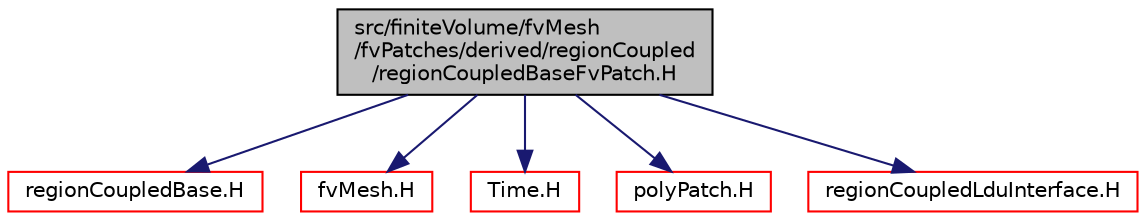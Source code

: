 digraph "src/finiteVolume/fvMesh/fvPatches/derived/regionCoupled/regionCoupledBaseFvPatch.H"
{
  bgcolor="transparent";
  edge [fontname="Helvetica",fontsize="10",labelfontname="Helvetica",labelfontsize="10"];
  node [fontname="Helvetica",fontsize="10",shape=record];
  Node1 [label="src/finiteVolume/fvMesh\l/fvPatches/derived/regionCoupled\l/regionCoupledBaseFvPatch.H",height=0.2,width=0.4,color="black", fillcolor="grey75", style="filled", fontcolor="black"];
  Node1 -> Node2 [color="midnightblue",fontsize="10",style="solid",fontname="Helvetica"];
  Node2 [label="regionCoupledBase.H",height=0.2,width=0.4,color="red",URL="$a07357.html"];
  Node1 -> Node3 [color="midnightblue",fontsize="10",style="solid",fontname="Helvetica"];
  Node3 [label="fvMesh.H",height=0.2,width=0.4,color="red",URL="$a05900.html"];
  Node1 -> Node4 [color="midnightblue",fontsize="10",style="solid",fontname="Helvetica"];
  Node4 [label="Time.H",height=0.2,width=0.4,color="red",URL="$a07879.html"];
  Node1 -> Node5 [color="midnightblue",fontsize="10",style="solid",fontname="Helvetica"];
  Node5 [label="polyPatch.H",height=0.2,width=0.4,color="red",URL="$a08698.html"];
  Node1 -> Node6 [color="midnightblue",fontsize="10",style="solid",fontname="Helvetica"];
  Node6 [label="regionCoupledLduInterface.H",height=0.2,width=0.4,color="red",URL="$a07351.html"];
}

